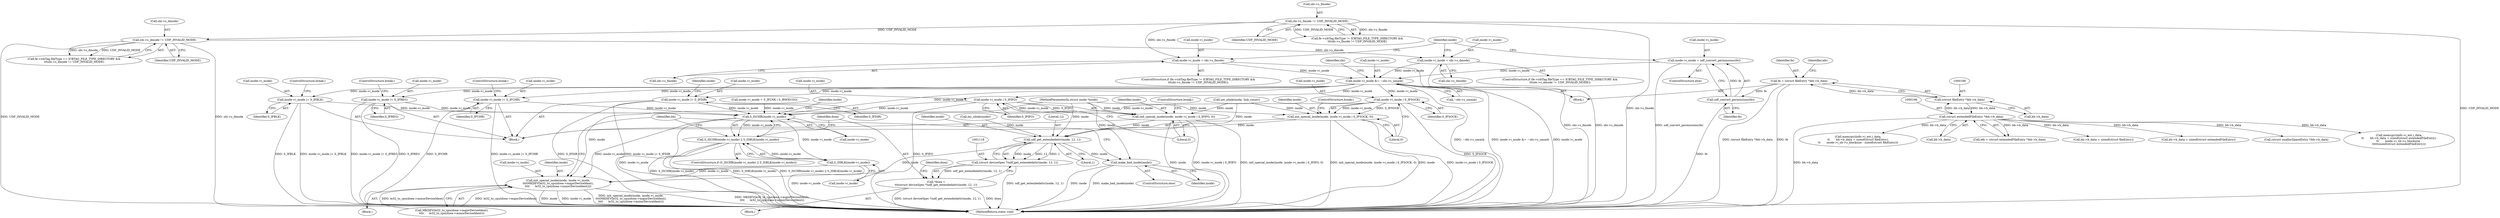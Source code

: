 digraph "0_linux_c03aa9f6e1f938618e6db2e23afef0574efeeb65@API" {
"1000678" [label="(Call,inode->i_mode &= ~sbi->s_umask)"];
"1000642" [label="(Call,inode->i_mode = sbi->s_fmode)"];
"1000637" [label="(Call,sbi->s_fmode != UDF_INVALID_MODE)"];
"1000664" [label="(Call,inode->i_mode = sbi->s_dmode)"];
"1000659" [label="(Call,sbi->s_dmode != UDF_INVALID_MODE)"];
"1000672" [label="(Call,inode->i_mode = udf_convert_permissions(fe))"];
"1000676" [label="(Call,udf_convert_permissions(fe))"];
"1000186" [label="(Call,fe = (struct fileEntry *)bh->b_data)"];
"1000188" [label="(Call,(struct fileEntry *)bh->b_data)"];
"1000195" [label="(Call,(struct extendedFileEntry *)bh->b_data)"];
"1000964" [label="(Call,inode->i_mode |= S_IFDIR)"];
"1001105" [label="(Call,S_ISCHR(inode->i_mode))"];
"1001104" [label="(Call,S_ISCHR(inode->i_mode) || S_ISBLK(inode->i_mode))"];
"1001109" [label="(Call,S_ISBLK(inode->i_mode))"];
"1001126" [label="(Call,init_special_inode(inode, inode->i_mode,\n\t\t\t\tMKDEV(le32_to_cpu(dsea->majorDeviceIdent),\n\t\t\t\t      le32_to_cpu(dsea->minorDeviceIdent))))"];
"1001011" [label="(Call,inode->i_mode |= S_IFREG)"];
"1001018" [label="(Call,inode->i_mode |= S_IFBLK)"];
"1001025" [label="(Call,inode->i_mode |= S_IFCHR)"];
"1001034" [label="(Call,inode->i_mode | S_IFIFO)"];
"1001032" [label="(Call,init_special_inode(inode, inode->i_mode | S_IFIFO, 0))"];
"1001119" [label="(Call,udf_get_extendedattr(inode, 12, 1))"];
"1001117" [label="(Call,(struct deviceSpec *)udf_get_extendedattr(inode, 12, 1))"];
"1001115" [label="(Call,*dsea =\n\t\t\t(struct deviceSpec *)udf_get_extendedattr(inode, 12, 1))"];
"1001141" [label="(Call,make_bad_inode(inode))"];
"1001044" [label="(Call,inode->i_mode | S_IFSOCK)"];
"1001042" [label="(Call,init_special_inode(inode, inode->i_mode | S_IFSOCK, 0))"];
"1001142" [label="(Identifier,inode)"];
"1000660" [label="(Call,sbi->s_dmode)"];
"1001033" [label="(Identifier,inode)"];
"1000965" [label="(Call,inode->i_mode)"];
"1000466" [label="(Call,memcpy(iinfo->i_ext.i_data,\n\t\t       bh->b_data + sizeof(struct fileEntry),\n\t\t       inode->i_sb->s_blocksize - sizeof(struct fileEntry)))"];
"1000646" [label="(Call,sbi->s_fmode)"];
"1001035" [label="(Call,inode->i_mode)"];
"1000105" [label="(Block,)"];
"1000970" [label="(Identifier,inode)"];
"1000678" [label="(Call,inode->i_mode &= ~sbi->s_umask)"];
"1001011" [label="(Call,inode->i_mode |= S_IFREG)"];
"1000659" [label="(Call,sbi->s_dmode != UDF_INVALID_MODE)"];
"1000677" [label="(Identifier,fe)"];
"1001049" [label="(Literal,0)"];
"1001023" [label="(ControlStructure,break;)"];
"1000664" [label="(Call,inode->i_mode = sbi->s_dmode)"];
"1001117" [label="(Call,(struct deviceSpec *)udf_get_extendedattr(inode, 12, 1))"];
"1001022" [label="(Identifier,S_IFBLK)"];
"1001045" [label="(Call,inode->i_mode)"];
"1000643" [label="(Call,inode->i_mode)"];
"1000195" [label="(Call,(struct extendedFileEntry *)bh->b_data)"];
"1001109" [label="(Call,S_ISBLK(inode->i_mode))"];
"1001012" [label="(Call,inode->i_mode)"];
"1001105" [label="(Call,S_ISCHR(inode->i_mode))"];
"1001115" [label="(Call,*dsea =\n\t\t\t(struct deviceSpec *)udf_get_extendedattr(inode, 12, 1))"];
"1001125" [label="(Block,)"];
"1000663" [label="(Identifier,UDF_INVALID_MODE)"];
"1000193" [label="(Call,efe = (struct extendedFileEntry *)bh->b_data)"];
"1001019" [label="(Call,inode->i_mode)"];
"1001066" [label="(Call,inode->i_mode = S_IFLNK | S_IRWXUGO)"];
"1001119" [label="(Call,udf_get_extendedattr(inode, 12, 1))"];
"1001038" [label="(Identifier,S_IFIFO)"];
"1001015" [label="(Identifier,S_IFREG)"];
"1001018" [label="(Call,inode->i_mode |= S_IFBLK)"];
"1001032" [label="(Call,init_special_inode(inode, inode->i_mode | S_IFIFO, 0))"];
"1000637" [label="(Call,sbi->s_fmode != UDF_INVALID_MODE)"];
"1001016" [label="(ControlStructure,break;)"];
"1000969" [label="(Call,inc_nlink(inode))"];
"1001030" [label="(ControlStructure,break;)"];
"1000186" [label="(Call,fe = (struct fileEntry *)bh->b_data)"];
"1001040" [label="(ControlStructure,break;)"];
"1000641" [label="(Identifier,UDF_INVALID_MODE)"];
"1001131" [label="(Call,MKDEV(le32_to_cpu(dsea->majorDeviceIdent),\n\t\t\t\t      le32_to_cpu(dsea->minorDeviceIdent)))"];
"1001116" [label="(Identifier,dsea)"];
"1000671" [label="(ControlStructure,else)"];
"1001050" [label="(ControlStructure,break;)"];
"1000472" [label="(Call,bh->b_data + sizeof(struct fileEntry))"];
"1001034" [label="(Call,inode->i_mode | S_IFIFO)"];
"1000416" [label="(Call,bh->b_data + sizeof(struct extendedFileEntry))"];
"1000673" [label="(Call,inode->i_mode)"];
"1000513" [label="(Call,(struct unallocSpaceEntry *)bh->b_data)"];
"1000197" [label="(Call,bh->b_data)"];
"1000665" [label="(Call,inode->i_mode)"];
"1000194" [label="(Identifier,efe)"];
"1001026" [label="(Call,inode->i_mode)"];
"1000682" [label="(Call,~sbi->s_umask)"];
"1000642" [label="(Call,inode->i_mode = sbi->s_fmode)"];
"1000688" [label="(Identifier,sbi)"];
"1001042" [label="(Call,init_special_inode(inode, inode->i_mode | S_IFSOCK, 0))"];
"1000968" [label="(Identifier,S_IFDIR)"];
"1000702" [label="(Call,set_nlink(inode, link_count))"];
"1001141" [label="(Call,make_bad_inode(inode))"];
"1001111" [label="(Identifier,inode)"];
"1000629" [label="(Call,fe->icbTag.fileType != ICBTAG_FILE_TYPE_DIRECTORY &&\n\t\t\tsbi->s_fmode != UDF_INVALID_MODE)"];
"1001127" [label="(Identifier,inode)"];
"1001106" [label="(Call,inode->i_mode)"];
"1001048" [label="(Identifier,S_IFSOCK)"];
"1000964" [label="(Call,inode->i_mode |= S_IFDIR)"];
"1001113" [label="(Block,)"];
"1000638" [label="(Call,sbi->s_fmode)"];
"1001121" [label="(Literal,12)"];
"1001120" [label="(Identifier,inode)"];
"1000187" [label="(Identifier,fe)"];
"1001110" [label="(Call,inode->i_mode)"];
"1000190" [label="(Call,bh->b_data)"];
"1000628" [label="(ControlStructure,if (fe->icbTag.fileType != ICBTAG_FILE_TYPE_DIRECTORY &&\n\t\t\tsbi->s_fmode != UDF_INVALID_MODE))"];
"1000672" [label="(Call,inode->i_mode = udf_convert_permissions(fe))"];
"1000650" [label="(ControlStructure,if (fe->icbTag.fileType == ICBTAG_FILE_TYPE_DIRECTORY &&\n\t\t\tsbi->s_dmode != UDF_INVALID_MODE))"];
"1000651" [label="(Call,fe->icbTag.fileType == ICBTAG_FILE_TYPE_DIRECTORY &&\n\t\t\tsbi->s_dmode != UDF_INVALID_MODE)"];
"1001140" [label="(ControlStructure,else)"];
"1000680" [label="(Identifier,inode)"];
"1001043" [label="(Identifier,inode)"];
"1000676" [label="(Call,udf_convert_permissions(fe))"];
"1001145" [label="(MethodReturn,static void)"];
"1001039" [label="(Literal,0)"];
"1000668" [label="(Call,sbi->s_dmode)"];
"1001044" [label="(Call,inode->i_mode | S_IFSOCK)"];
"1001025" [label="(Call,inode->i_mode |= S_IFCHR)"];
"1001122" [label="(Literal,1)"];
"1001144" [label="(Identifier,bh)"];
"1000104" [label="(MethodParameterIn,struct inode *inode)"];
"1001104" [label="(Call,S_ISCHR(inode->i_mode) || S_ISBLK(inode->i_mode))"];
"1000410" [label="(Call,memcpy(iinfo->i_ext.i_data,\n\t\t       bh->b_data + sizeof(struct extendedFileEntry),\n\t\t       inode->i_sb->s_blocksize -\n\t\t\t\t\tsizeof(struct extendedFileEntry)))"];
"1001128" [label="(Call,inode->i_mode)"];
"1001126" [label="(Call,init_special_inode(inode, inode->i_mode,\n\t\t\t\tMKDEV(le32_to_cpu(dsea->majorDeviceIdent),\n\t\t\t\t      le32_to_cpu(dsea->minorDeviceIdent))))"];
"1000188" [label="(Call,(struct fileEntry *)bh->b_data)"];
"1001103" [label="(ControlStructure,if (S_ISCHR(inode->i_mode) || S_ISBLK(inode->i_mode)))"];
"1001029" [label="(Identifier,S_IFCHR)"];
"1001124" [label="(Identifier,dsea)"];
"1000950" [label="(Block,)"];
"1000679" [label="(Call,inode->i_mode)"];
"1000678" -> "1000105"  [label="AST: "];
"1000678" -> "1000682"  [label="CFG: "];
"1000679" -> "1000678"  [label="AST: "];
"1000682" -> "1000678"  [label="AST: "];
"1000688" -> "1000678"  [label="CFG: "];
"1000678" -> "1001145"  [label="DDG: ~sbi->s_umask"];
"1000678" -> "1001145"  [label="DDG: inode->i_mode &= ~sbi->s_umask"];
"1000678" -> "1001145"  [label="DDG: inode->i_mode"];
"1000642" -> "1000678"  [label="DDG: inode->i_mode"];
"1000664" -> "1000678"  [label="DDG: inode->i_mode"];
"1000672" -> "1000678"  [label="DDG: inode->i_mode"];
"1000678" -> "1000964"  [label="DDG: inode->i_mode"];
"1000678" -> "1001011"  [label="DDG: inode->i_mode"];
"1000678" -> "1001018"  [label="DDG: inode->i_mode"];
"1000678" -> "1001025"  [label="DDG: inode->i_mode"];
"1000678" -> "1001034"  [label="DDG: inode->i_mode"];
"1000678" -> "1001044"  [label="DDG: inode->i_mode"];
"1000678" -> "1001105"  [label="DDG: inode->i_mode"];
"1000642" -> "1000628"  [label="AST: "];
"1000642" -> "1000646"  [label="CFG: "];
"1000643" -> "1000642"  [label="AST: "];
"1000646" -> "1000642"  [label="AST: "];
"1000680" -> "1000642"  [label="CFG: "];
"1000642" -> "1001145"  [label="DDG: sbi->s_fmode"];
"1000637" -> "1000642"  [label="DDG: sbi->s_fmode"];
"1000637" -> "1000629"  [label="AST: "];
"1000637" -> "1000641"  [label="CFG: "];
"1000638" -> "1000637"  [label="AST: "];
"1000641" -> "1000637"  [label="AST: "];
"1000629" -> "1000637"  [label="CFG: "];
"1000637" -> "1001145"  [label="DDG: sbi->s_fmode"];
"1000637" -> "1001145"  [label="DDG: UDF_INVALID_MODE"];
"1000637" -> "1000629"  [label="DDG: sbi->s_fmode"];
"1000637" -> "1000629"  [label="DDG: UDF_INVALID_MODE"];
"1000637" -> "1000659"  [label="DDG: UDF_INVALID_MODE"];
"1000664" -> "1000650"  [label="AST: "];
"1000664" -> "1000668"  [label="CFG: "];
"1000665" -> "1000664"  [label="AST: "];
"1000668" -> "1000664"  [label="AST: "];
"1000680" -> "1000664"  [label="CFG: "];
"1000664" -> "1001145"  [label="DDG: sbi->s_dmode"];
"1000659" -> "1000664"  [label="DDG: sbi->s_dmode"];
"1000659" -> "1000651"  [label="AST: "];
"1000659" -> "1000663"  [label="CFG: "];
"1000660" -> "1000659"  [label="AST: "];
"1000663" -> "1000659"  [label="AST: "];
"1000651" -> "1000659"  [label="CFG: "];
"1000659" -> "1001145"  [label="DDG: UDF_INVALID_MODE"];
"1000659" -> "1001145"  [label="DDG: sbi->s_dmode"];
"1000659" -> "1000651"  [label="DDG: sbi->s_dmode"];
"1000659" -> "1000651"  [label="DDG: UDF_INVALID_MODE"];
"1000672" -> "1000671"  [label="AST: "];
"1000672" -> "1000676"  [label="CFG: "];
"1000673" -> "1000672"  [label="AST: "];
"1000676" -> "1000672"  [label="AST: "];
"1000680" -> "1000672"  [label="CFG: "];
"1000672" -> "1001145"  [label="DDG: udf_convert_permissions(fe)"];
"1000676" -> "1000672"  [label="DDG: fe"];
"1000676" -> "1000677"  [label="CFG: "];
"1000677" -> "1000676"  [label="AST: "];
"1000676" -> "1001145"  [label="DDG: fe"];
"1000186" -> "1000676"  [label="DDG: fe"];
"1000186" -> "1000105"  [label="AST: "];
"1000186" -> "1000188"  [label="CFG: "];
"1000187" -> "1000186"  [label="AST: "];
"1000188" -> "1000186"  [label="AST: "];
"1000194" -> "1000186"  [label="CFG: "];
"1000186" -> "1001145"  [label="DDG: (struct fileEntry *)bh->b_data"];
"1000186" -> "1001145"  [label="DDG: fe"];
"1000188" -> "1000186"  [label="DDG: bh->b_data"];
"1000188" -> "1000190"  [label="CFG: "];
"1000189" -> "1000188"  [label="AST: "];
"1000190" -> "1000188"  [label="AST: "];
"1000195" -> "1000188"  [label="DDG: bh->b_data"];
"1000188" -> "1000195"  [label="DDG: bh->b_data"];
"1000195" -> "1000193"  [label="AST: "];
"1000195" -> "1000197"  [label="CFG: "];
"1000196" -> "1000195"  [label="AST: "];
"1000197" -> "1000195"  [label="AST: "];
"1000193" -> "1000195"  [label="CFG: "];
"1000195" -> "1001145"  [label="DDG: bh->b_data"];
"1000195" -> "1000193"  [label="DDG: bh->b_data"];
"1000195" -> "1000410"  [label="DDG: bh->b_data"];
"1000195" -> "1000416"  [label="DDG: bh->b_data"];
"1000195" -> "1000466"  [label="DDG: bh->b_data"];
"1000195" -> "1000472"  [label="DDG: bh->b_data"];
"1000195" -> "1000513"  [label="DDG: bh->b_data"];
"1000964" -> "1000950"  [label="AST: "];
"1000964" -> "1000968"  [label="CFG: "];
"1000965" -> "1000964"  [label="AST: "];
"1000968" -> "1000964"  [label="AST: "];
"1000970" -> "1000964"  [label="CFG: "];
"1000964" -> "1001145"  [label="DDG: inode->i_mode |= S_IFDIR"];
"1000964" -> "1001145"  [label="DDG: S_IFDIR"];
"1000964" -> "1001105"  [label="DDG: inode->i_mode"];
"1001105" -> "1001104"  [label="AST: "];
"1001105" -> "1001106"  [label="CFG: "];
"1001106" -> "1001105"  [label="AST: "];
"1001111" -> "1001105"  [label="CFG: "];
"1001104" -> "1001105"  [label="CFG: "];
"1001105" -> "1001145"  [label="DDG: inode->i_mode"];
"1001105" -> "1001104"  [label="DDG: inode->i_mode"];
"1001011" -> "1001105"  [label="DDG: inode->i_mode"];
"1001034" -> "1001105"  [label="DDG: inode->i_mode"];
"1001018" -> "1001105"  [label="DDG: inode->i_mode"];
"1001066" -> "1001105"  [label="DDG: inode->i_mode"];
"1001025" -> "1001105"  [label="DDG: inode->i_mode"];
"1001044" -> "1001105"  [label="DDG: inode->i_mode"];
"1001105" -> "1001109"  [label="DDG: inode->i_mode"];
"1001105" -> "1001126"  [label="DDG: inode->i_mode"];
"1001104" -> "1001103"  [label="AST: "];
"1001104" -> "1001109"  [label="CFG: "];
"1001109" -> "1001104"  [label="AST: "];
"1001116" -> "1001104"  [label="CFG: "];
"1001144" -> "1001104"  [label="CFG: "];
"1001104" -> "1001145"  [label="DDG: S_ISCHR(inode->i_mode)"];
"1001104" -> "1001145"  [label="DDG: S_ISBLK(inode->i_mode)"];
"1001104" -> "1001145"  [label="DDG: S_ISCHR(inode->i_mode) || S_ISBLK(inode->i_mode)"];
"1001109" -> "1001104"  [label="DDG: inode->i_mode"];
"1001109" -> "1001110"  [label="CFG: "];
"1001110" -> "1001109"  [label="AST: "];
"1001109" -> "1001145"  [label="DDG: inode->i_mode"];
"1001109" -> "1001126"  [label="DDG: inode->i_mode"];
"1001126" -> "1001125"  [label="AST: "];
"1001126" -> "1001131"  [label="CFG: "];
"1001127" -> "1001126"  [label="AST: "];
"1001128" -> "1001126"  [label="AST: "];
"1001131" -> "1001126"  [label="AST: "];
"1001144" -> "1001126"  [label="CFG: "];
"1001126" -> "1001145"  [label="DDG: inode"];
"1001126" -> "1001145"  [label="DDG: inode->i_mode"];
"1001126" -> "1001145"  [label="DDG: init_special_inode(inode, inode->i_mode,\n\t\t\t\tMKDEV(le32_to_cpu(dsea->majorDeviceIdent),\n\t\t\t\t      le32_to_cpu(dsea->minorDeviceIdent)))"];
"1001126" -> "1001145"  [label="DDG: MKDEV(le32_to_cpu(dsea->majorDeviceIdent),\n\t\t\t\t      le32_to_cpu(dsea->minorDeviceIdent))"];
"1001119" -> "1001126"  [label="DDG: inode"];
"1000104" -> "1001126"  [label="DDG: inode"];
"1001131" -> "1001126"  [label="DDG: le32_to_cpu(dsea->majorDeviceIdent)"];
"1001131" -> "1001126"  [label="DDG: le32_to_cpu(dsea->minorDeviceIdent)"];
"1001011" -> "1000950"  [label="AST: "];
"1001011" -> "1001015"  [label="CFG: "];
"1001012" -> "1001011"  [label="AST: "];
"1001015" -> "1001011"  [label="AST: "];
"1001016" -> "1001011"  [label="CFG: "];
"1001011" -> "1001145"  [label="DDG: S_IFREG"];
"1001011" -> "1001145"  [label="DDG: inode->i_mode |= S_IFREG"];
"1001018" -> "1000950"  [label="AST: "];
"1001018" -> "1001022"  [label="CFG: "];
"1001019" -> "1001018"  [label="AST: "];
"1001022" -> "1001018"  [label="AST: "];
"1001023" -> "1001018"  [label="CFG: "];
"1001018" -> "1001145"  [label="DDG: inode->i_mode |= S_IFBLK"];
"1001018" -> "1001145"  [label="DDG: S_IFBLK"];
"1001025" -> "1000950"  [label="AST: "];
"1001025" -> "1001029"  [label="CFG: "];
"1001026" -> "1001025"  [label="AST: "];
"1001029" -> "1001025"  [label="AST: "];
"1001030" -> "1001025"  [label="CFG: "];
"1001025" -> "1001145"  [label="DDG: S_IFCHR"];
"1001025" -> "1001145"  [label="DDG: inode->i_mode |= S_IFCHR"];
"1001034" -> "1001032"  [label="AST: "];
"1001034" -> "1001038"  [label="CFG: "];
"1001035" -> "1001034"  [label="AST: "];
"1001038" -> "1001034"  [label="AST: "];
"1001039" -> "1001034"  [label="CFG: "];
"1001034" -> "1001145"  [label="DDG: S_IFIFO"];
"1001034" -> "1001032"  [label="DDG: inode->i_mode"];
"1001034" -> "1001032"  [label="DDG: S_IFIFO"];
"1001032" -> "1000950"  [label="AST: "];
"1001032" -> "1001039"  [label="CFG: "];
"1001033" -> "1001032"  [label="AST: "];
"1001039" -> "1001032"  [label="AST: "];
"1001040" -> "1001032"  [label="CFG: "];
"1001032" -> "1001145"  [label="DDG: inode"];
"1001032" -> "1001145"  [label="DDG: init_special_inode(inode, inode->i_mode | S_IFIFO, 0)"];
"1001032" -> "1001145"  [label="DDG: inode->i_mode | S_IFIFO"];
"1000702" -> "1001032"  [label="DDG: inode"];
"1000104" -> "1001032"  [label="DDG: inode"];
"1001032" -> "1001119"  [label="DDG: inode"];
"1001119" -> "1001117"  [label="AST: "];
"1001119" -> "1001122"  [label="CFG: "];
"1001120" -> "1001119"  [label="AST: "];
"1001121" -> "1001119"  [label="AST: "];
"1001122" -> "1001119"  [label="AST: "];
"1001117" -> "1001119"  [label="CFG: "];
"1001119" -> "1001117"  [label="DDG: inode"];
"1001119" -> "1001117"  [label="DDG: 12"];
"1001119" -> "1001117"  [label="DDG: 1"];
"1000702" -> "1001119"  [label="DDG: inode"];
"1000969" -> "1001119"  [label="DDG: inode"];
"1001042" -> "1001119"  [label="DDG: inode"];
"1000104" -> "1001119"  [label="DDG: inode"];
"1001119" -> "1001141"  [label="DDG: inode"];
"1001117" -> "1001115"  [label="AST: "];
"1001118" -> "1001117"  [label="AST: "];
"1001115" -> "1001117"  [label="CFG: "];
"1001117" -> "1001145"  [label="DDG: udf_get_extendedattr(inode, 12, 1)"];
"1001117" -> "1001115"  [label="DDG: udf_get_extendedattr(inode, 12, 1)"];
"1001115" -> "1001113"  [label="AST: "];
"1001116" -> "1001115"  [label="AST: "];
"1001124" -> "1001115"  [label="CFG: "];
"1001115" -> "1001145"  [label="DDG: dsea"];
"1001115" -> "1001145"  [label="DDG: (struct deviceSpec *)udf_get_extendedattr(inode, 12, 1)"];
"1001141" -> "1001140"  [label="AST: "];
"1001141" -> "1001142"  [label="CFG: "];
"1001142" -> "1001141"  [label="AST: "];
"1001144" -> "1001141"  [label="CFG: "];
"1001141" -> "1001145"  [label="DDG: inode"];
"1001141" -> "1001145"  [label="DDG: make_bad_inode(inode)"];
"1000104" -> "1001141"  [label="DDG: inode"];
"1001044" -> "1001042"  [label="AST: "];
"1001044" -> "1001048"  [label="CFG: "];
"1001045" -> "1001044"  [label="AST: "];
"1001048" -> "1001044"  [label="AST: "];
"1001049" -> "1001044"  [label="CFG: "];
"1001044" -> "1001145"  [label="DDG: S_IFSOCK"];
"1001044" -> "1001042"  [label="DDG: inode->i_mode"];
"1001044" -> "1001042"  [label="DDG: S_IFSOCK"];
"1001042" -> "1000950"  [label="AST: "];
"1001042" -> "1001049"  [label="CFG: "];
"1001043" -> "1001042"  [label="AST: "];
"1001049" -> "1001042"  [label="AST: "];
"1001050" -> "1001042"  [label="CFG: "];
"1001042" -> "1001145"  [label="DDG: inode->i_mode | S_IFSOCK"];
"1001042" -> "1001145"  [label="DDG: init_special_inode(inode, inode->i_mode | S_IFSOCK, 0)"];
"1001042" -> "1001145"  [label="DDG: inode"];
"1000702" -> "1001042"  [label="DDG: inode"];
"1000104" -> "1001042"  [label="DDG: inode"];
}
